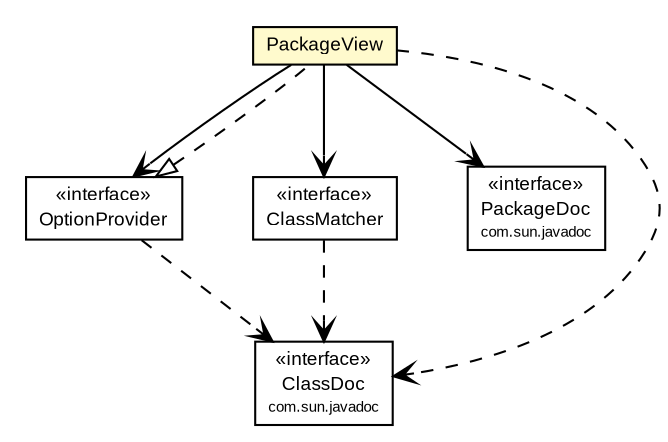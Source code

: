 #!/usr/local/bin/dot
#
# Class diagram 
# Generated by UmlGraph version 4.9 (http://www.spinellis.gr/sw/umlgraph)
#

digraph G {
	edge [fontname="arial",fontsize=10,labelfontname="arial",labelfontsize=10];
	node [fontname="arial",fontsize=10,shape=plaintext];
	// gr.spinellis.umlgraph.doclet.PackageView
	c553 [label=<<table border="0" cellborder="1" cellspacing="0" cellpadding="2" port="p" bgcolor="lemonChiffon" href="./PackageView.html">
		<tr><td><table border="0" cellspacing="0" cellpadding="1">
			<tr><td> PackageView </td></tr>
		</table></td></tr>
		</table>>, fontname="arial", fontcolor="black", fontsize=9.0];
	// gr.spinellis.umlgraph.doclet.OptionProvider
	c561 [label=<<table border="0" cellborder="1" cellspacing="0" cellpadding="2" port="p" href="./OptionProvider.html">
		<tr><td><table border="0" cellspacing="0" cellpadding="1">
			<tr><td> &laquo;interface&raquo; </td></tr>
			<tr><td> OptionProvider </td></tr>
		</table></td></tr>
		</table>>, fontname="arial", fontcolor="black", fontsize=9.0];
	// gr.spinellis.umlgraph.doclet.ClassMatcher
	c567 [label=<<table border="0" cellborder="1" cellspacing="0" cellpadding="2" port="p" href="./ClassMatcher.html">
		<tr><td><table border="0" cellspacing="0" cellpadding="1">
			<tr><td> &laquo;interface&raquo; </td></tr>
			<tr><td> ClassMatcher </td></tr>
		</table></td></tr>
		</table>>, fontname="arial", fontcolor="black", fontsize=9.0];
	//gr.spinellis.umlgraph.doclet.PackageView implements gr.spinellis.umlgraph.doclet.OptionProvider
	c561:p -> c553:p [dir=back,arrowtail=empty,style=dashed];
	// gr.spinellis.umlgraph.doclet.PackageView NAVASSOC com.sun.javadoc.PackageDoc
	c553:p -> c568:p [taillabel="", label="", headlabel="", fontname="arial", fontcolor="black", fontsize=10.0, color="black", arrowhead=open];
	// gr.spinellis.umlgraph.doclet.PackageView NAVASSOC gr.spinellis.umlgraph.doclet.OptionProvider
	c553:p -> c561:p [taillabel="", label="", headlabel="", fontname="arial", fontcolor="black", fontsize=10.0, color="black", arrowhead=open];
	// gr.spinellis.umlgraph.doclet.PackageView NAVASSOC gr.spinellis.umlgraph.doclet.ClassMatcher
	c553:p -> c567:p [taillabel="", label="", headlabel="", fontname="arial", fontcolor="black", fontsize=10.0, color="black", arrowhead=open];
	// gr.spinellis.umlgraph.doclet.PackageView DEPEND com.sun.javadoc.ClassDoc
	c553:p -> c569:p [taillabel="", label="", headlabel="", fontname="arial", fontcolor="black", fontsize=10.0, color="black", arrowhead=open, style=dashed];
	// gr.spinellis.umlgraph.doclet.OptionProvider DEPEND com.sun.javadoc.ClassDoc
	c561:p -> c569:p [taillabel="", label="", headlabel="", fontname="arial", fontcolor="black", fontsize=10.0, color="black", arrowhead=open, style=dashed];
	// gr.spinellis.umlgraph.doclet.ClassMatcher DEPEND com.sun.javadoc.ClassDoc
	c567:p -> c569:p [taillabel="", label="", headlabel="", fontname="arial", fontcolor="black", fontsize=10.0, color="black", arrowhead=open, style=dashed];
	// com.sun.javadoc.ClassDoc
	c569 [label=<<table border="0" cellborder="1" cellspacing="0" cellpadding="2" port="p" href="http://java.sun.com/j2se/1.5.0/docs/guide/javadoc/doclet/spec/com/sun/javadoc/ClassDoc.html">
		<tr><td><table border="0" cellspacing="0" cellpadding="1">
			<tr><td> &laquo;interface&raquo; </td></tr>
			<tr><td> ClassDoc </td></tr>
			<tr><td><font point-size="7.0"> com.sun.javadoc </font></td></tr>
		</table></td></tr>
		</table>>, fontname="arial", fontcolor="black", fontsize=9.0];
	// com.sun.javadoc.PackageDoc
	c568 [label=<<table border="0" cellborder="1" cellspacing="0" cellpadding="2" port="p" href="http://java.sun.com/j2se/1.5.0/docs/guide/javadoc/doclet/spec/com/sun/javadoc/PackageDoc.html">
		<tr><td><table border="0" cellspacing="0" cellpadding="1">
			<tr><td> &laquo;interface&raquo; </td></tr>
			<tr><td> PackageDoc </td></tr>
			<tr><td><font point-size="7.0"> com.sun.javadoc </font></td></tr>
		</table></td></tr>
		</table>>, fontname="arial", fontcolor="black", fontsize=9.0];
}

